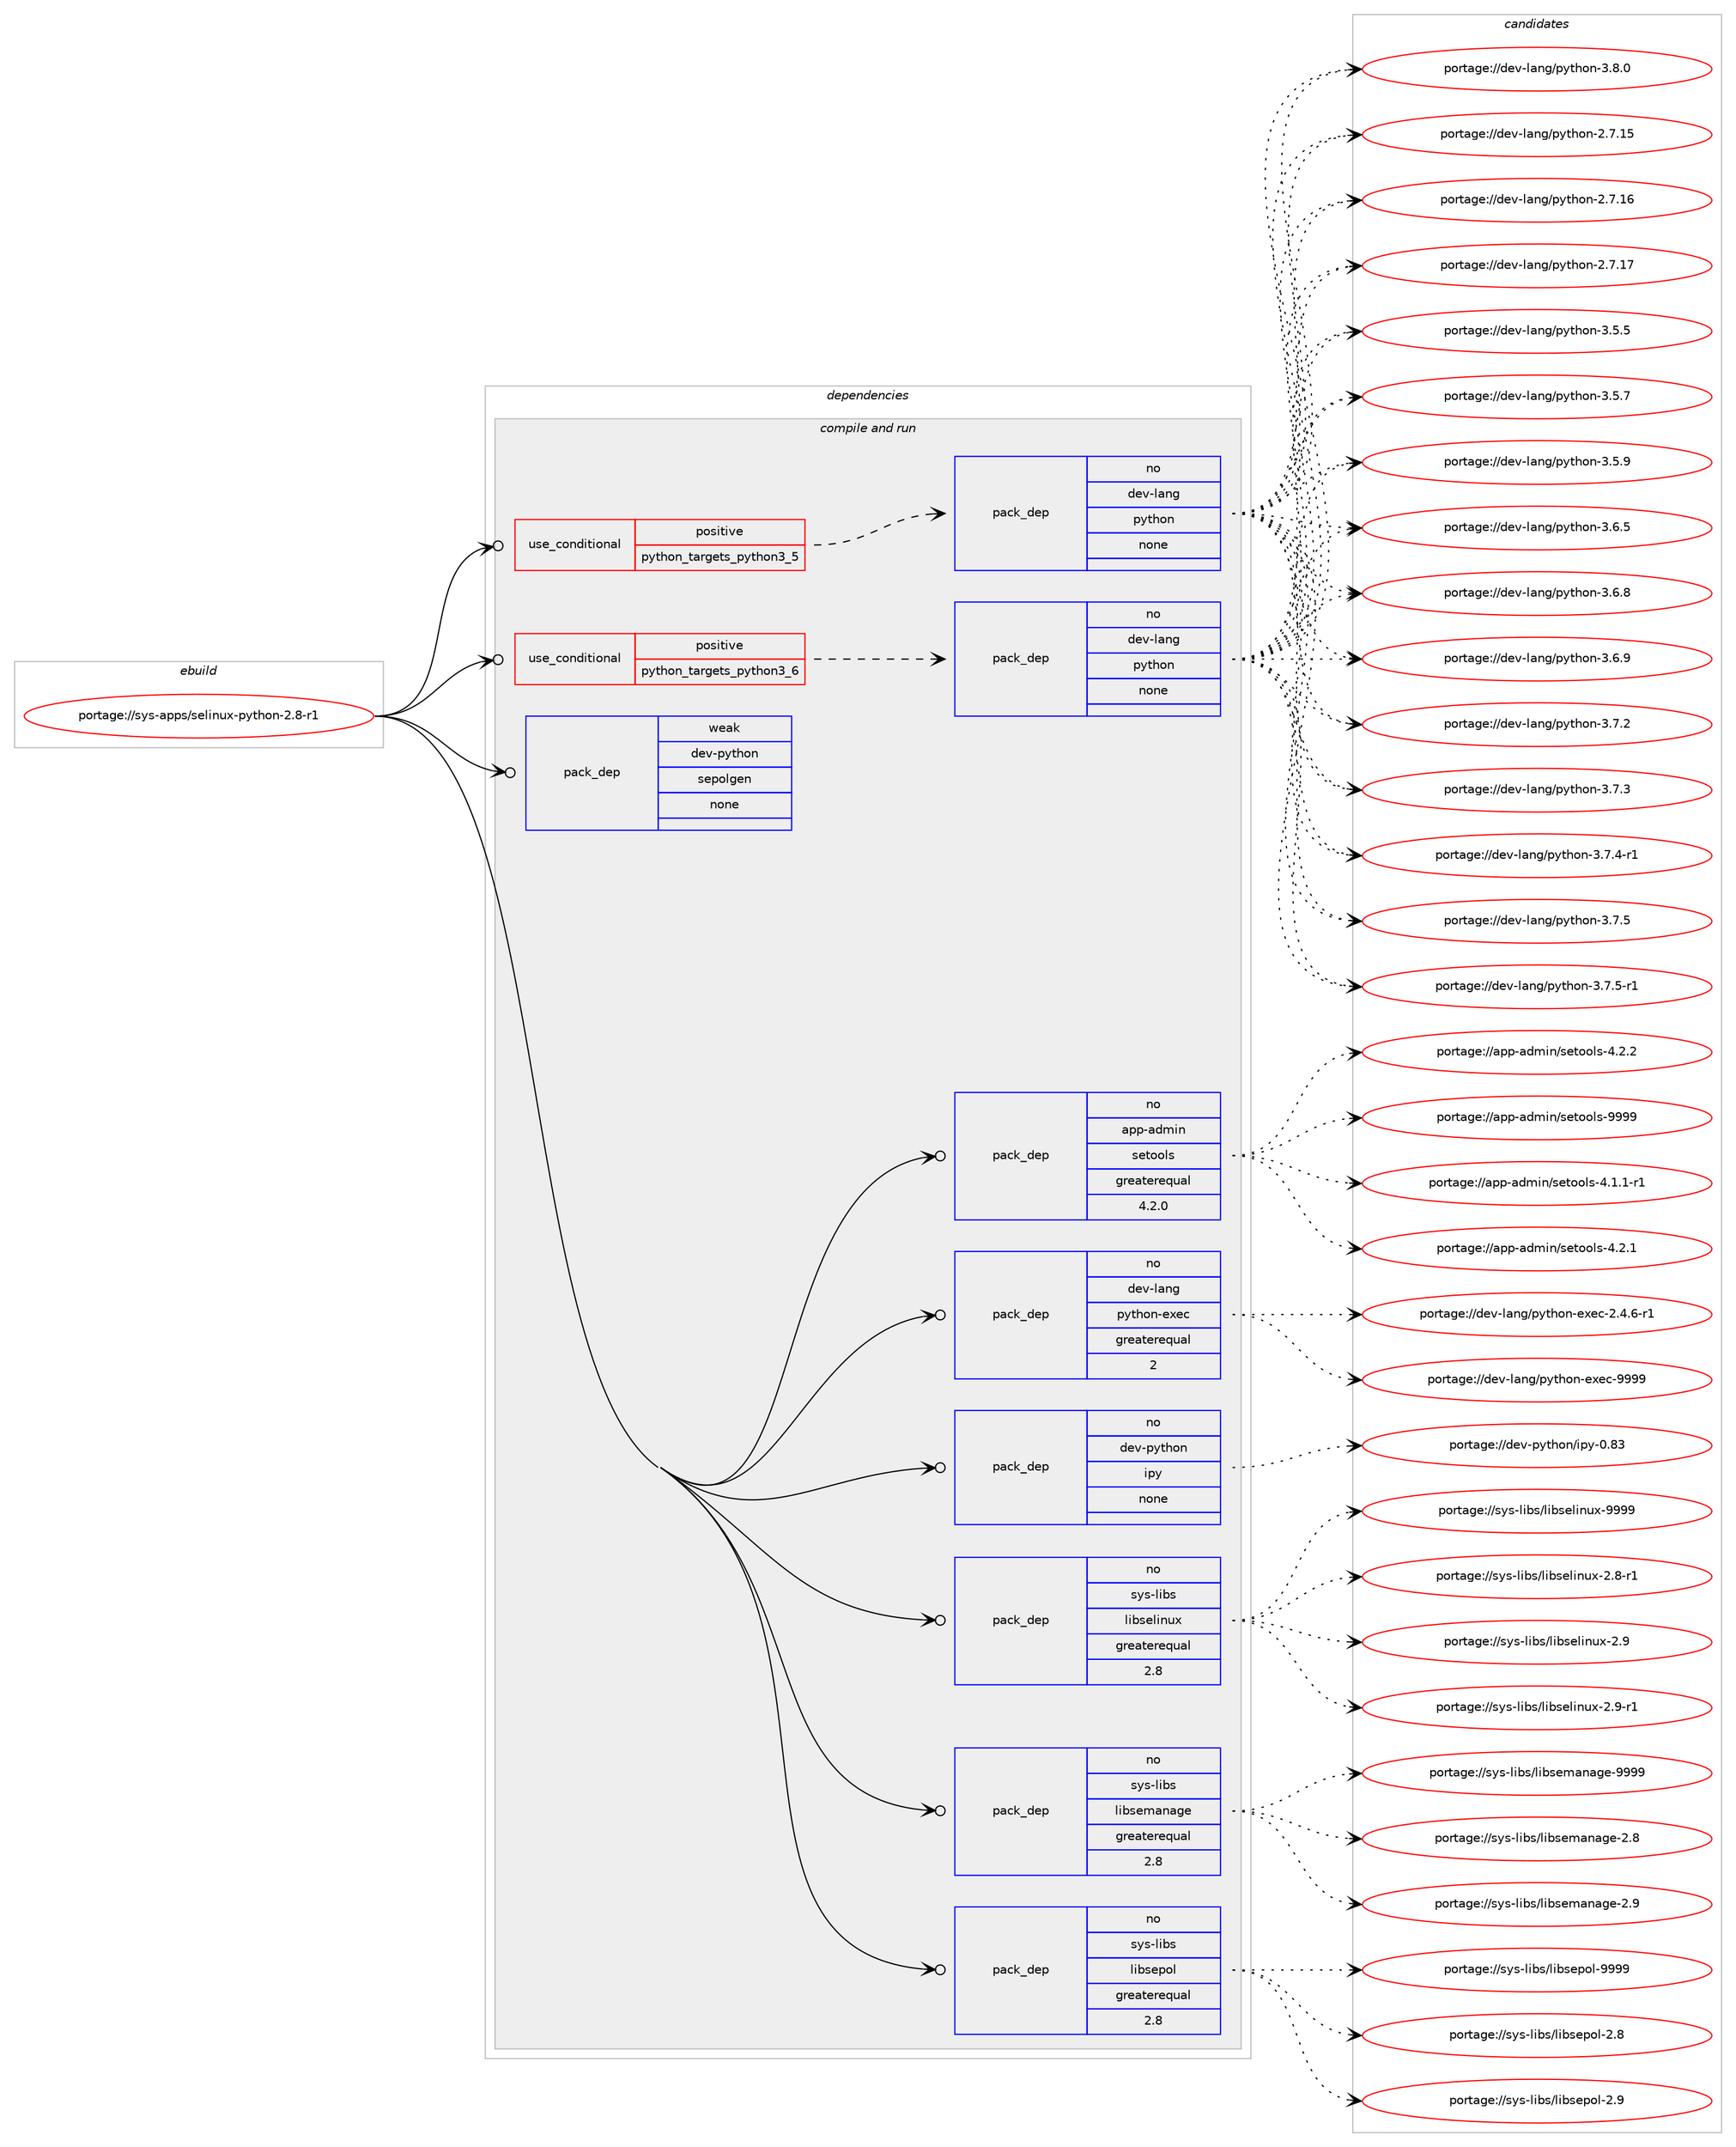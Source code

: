 digraph prolog {

# *************
# Graph options
# *************

newrank=true;
concentrate=true;
compound=true;
graph [rankdir=LR,fontname=Helvetica,fontsize=10,ranksep=1.5];#, ranksep=2.5, nodesep=0.2];
edge  [arrowhead=vee];
node  [fontname=Helvetica,fontsize=10];

# **********
# The ebuild
# **********

subgraph cluster_leftcol {
color=gray;
rank=same;
label=<<i>ebuild</i>>;
id [label="portage://sys-apps/selinux-python-2.8-r1", color=red, width=4, href="../sys-apps/selinux-python-2.8-r1.svg"];
}

# ****************
# The dependencies
# ****************

subgraph cluster_midcol {
color=gray;
label=<<i>dependencies</i>>;
subgraph cluster_compile {
fillcolor="#eeeeee";
style=filled;
label=<<i>compile</i>>;
}
subgraph cluster_compileandrun {
fillcolor="#eeeeee";
style=filled;
label=<<i>compile and run</i>>;
subgraph cond100007 {
dependency411003 [label=<<TABLE BORDER="0" CELLBORDER="1" CELLSPACING="0" CELLPADDING="4"><TR><TD ROWSPAN="3" CELLPADDING="10">use_conditional</TD></TR><TR><TD>positive</TD></TR><TR><TD>python_targets_python3_5</TD></TR></TABLE>>, shape=none, color=red];
subgraph pack304134 {
dependency411004 [label=<<TABLE BORDER="0" CELLBORDER="1" CELLSPACING="0" CELLPADDING="4" WIDTH="220"><TR><TD ROWSPAN="6" CELLPADDING="30">pack_dep</TD></TR><TR><TD WIDTH="110">no</TD></TR><TR><TD>dev-lang</TD></TR><TR><TD>python</TD></TR><TR><TD>none</TD></TR><TR><TD></TD></TR></TABLE>>, shape=none, color=blue];
}
dependency411003:e -> dependency411004:w [weight=20,style="dashed",arrowhead="vee"];
}
id:e -> dependency411003:w [weight=20,style="solid",arrowhead="odotvee"];
subgraph cond100008 {
dependency411005 [label=<<TABLE BORDER="0" CELLBORDER="1" CELLSPACING="0" CELLPADDING="4"><TR><TD ROWSPAN="3" CELLPADDING="10">use_conditional</TD></TR><TR><TD>positive</TD></TR><TR><TD>python_targets_python3_6</TD></TR></TABLE>>, shape=none, color=red];
subgraph pack304135 {
dependency411006 [label=<<TABLE BORDER="0" CELLBORDER="1" CELLSPACING="0" CELLPADDING="4" WIDTH="220"><TR><TD ROWSPAN="6" CELLPADDING="30">pack_dep</TD></TR><TR><TD WIDTH="110">no</TD></TR><TR><TD>dev-lang</TD></TR><TR><TD>python</TD></TR><TR><TD>none</TD></TR><TR><TD></TD></TR></TABLE>>, shape=none, color=blue];
}
dependency411005:e -> dependency411006:w [weight=20,style="dashed",arrowhead="vee"];
}
id:e -> dependency411005:w [weight=20,style="solid",arrowhead="odotvee"];
subgraph pack304136 {
dependency411007 [label=<<TABLE BORDER="0" CELLBORDER="1" CELLSPACING="0" CELLPADDING="4" WIDTH="220"><TR><TD ROWSPAN="6" CELLPADDING="30">pack_dep</TD></TR><TR><TD WIDTH="110">no</TD></TR><TR><TD>app-admin</TD></TR><TR><TD>setools</TD></TR><TR><TD>greaterequal</TD></TR><TR><TD>4.2.0</TD></TR></TABLE>>, shape=none, color=blue];
}
id:e -> dependency411007:w [weight=20,style="solid",arrowhead="odotvee"];
subgraph pack304137 {
dependency411008 [label=<<TABLE BORDER="0" CELLBORDER="1" CELLSPACING="0" CELLPADDING="4" WIDTH="220"><TR><TD ROWSPAN="6" CELLPADDING="30">pack_dep</TD></TR><TR><TD WIDTH="110">no</TD></TR><TR><TD>dev-lang</TD></TR><TR><TD>python-exec</TD></TR><TR><TD>greaterequal</TD></TR><TR><TD>2</TD></TR></TABLE>>, shape=none, color=blue];
}
id:e -> dependency411008:w [weight=20,style="solid",arrowhead="odotvee"];
subgraph pack304138 {
dependency411009 [label=<<TABLE BORDER="0" CELLBORDER="1" CELLSPACING="0" CELLPADDING="4" WIDTH="220"><TR><TD ROWSPAN="6" CELLPADDING="30">pack_dep</TD></TR><TR><TD WIDTH="110">no</TD></TR><TR><TD>dev-python</TD></TR><TR><TD>ipy</TD></TR><TR><TD>none</TD></TR><TR><TD></TD></TR></TABLE>>, shape=none, color=blue];
}
id:e -> dependency411009:w [weight=20,style="solid",arrowhead="odotvee"];
subgraph pack304139 {
dependency411010 [label=<<TABLE BORDER="0" CELLBORDER="1" CELLSPACING="0" CELLPADDING="4" WIDTH="220"><TR><TD ROWSPAN="6" CELLPADDING="30">pack_dep</TD></TR><TR><TD WIDTH="110">no</TD></TR><TR><TD>sys-libs</TD></TR><TR><TD>libselinux</TD></TR><TR><TD>greaterequal</TD></TR><TR><TD>2.8</TD></TR></TABLE>>, shape=none, color=blue];
}
id:e -> dependency411010:w [weight=20,style="solid",arrowhead="odotvee"];
subgraph pack304140 {
dependency411011 [label=<<TABLE BORDER="0" CELLBORDER="1" CELLSPACING="0" CELLPADDING="4" WIDTH="220"><TR><TD ROWSPAN="6" CELLPADDING="30">pack_dep</TD></TR><TR><TD WIDTH="110">no</TD></TR><TR><TD>sys-libs</TD></TR><TR><TD>libsemanage</TD></TR><TR><TD>greaterequal</TD></TR><TR><TD>2.8</TD></TR></TABLE>>, shape=none, color=blue];
}
id:e -> dependency411011:w [weight=20,style="solid",arrowhead="odotvee"];
subgraph pack304141 {
dependency411012 [label=<<TABLE BORDER="0" CELLBORDER="1" CELLSPACING="0" CELLPADDING="4" WIDTH="220"><TR><TD ROWSPAN="6" CELLPADDING="30">pack_dep</TD></TR><TR><TD WIDTH="110">no</TD></TR><TR><TD>sys-libs</TD></TR><TR><TD>libsepol</TD></TR><TR><TD>greaterequal</TD></TR><TR><TD>2.8</TD></TR></TABLE>>, shape=none, color=blue];
}
id:e -> dependency411012:w [weight=20,style="solid",arrowhead="odotvee"];
subgraph pack304142 {
dependency411013 [label=<<TABLE BORDER="0" CELLBORDER="1" CELLSPACING="0" CELLPADDING="4" WIDTH="220"><TR><TD ROWSPAN="6" CELLPADDING="30">pack_dep</TD></TR><TR><TD WIDTH="110">weak</TD></TR><TR><TD>dev-python</TD></TR><TR><TD>sepolgen</TD></TR><TR><TD>none</TD></TR><TR><TD></TD></TR></TABLE>>, shape=none, color=blue];
}
id:e -> dependency411013:w [weight=20,style="solid",arrowhead="odotvee"];
}
subgraph cluster_run {
fillcolor="#eeeeee";
style=filled;
label=<<i>run</i>>;
}
}

# **************
# The candidates
# **************

subgraph cluster_choices {
rank=same;
color=gray;
label=<<i>candidates</i>>;

subgraph choice304134 {
color=black;
nodesep=1;
choiceportage10010111845108971101034711212111610411111045504655464953 [label="portage://dev-lang/python-2.7.15", color=red, width=4,href="../dev-lang/python-2.7.15.svg"];
choiceportage10010111845108971101034711212111610411111045504655464954 [label="portage://dev-lang/python-2.7.16", color=red, width=4,href="../dev-lang/python-2.7.16.svg"];
choiceportage10010111845108971101034711212111610411111045504655464955 [label="portage://dev-lang/python-2.7.17", color=red, width=4,href="../dev-lang/python-2.7.17.svg"];
choiceportage100101118451089711010347112121116104111110455146534653 [label="portage://dev-lang/python-3.5.5", color=red, width=4,href="../dev-lang/python-3.5.5.svg"];
choiceportage100101118451089711010347112121116104111110455146534655 [label="portage://dev-lang/python-3.5.7", color=red, width=4,href="../dev-lang/python-3.5.7.svg"];
choiceportage100101118451089711010347112121116104111110455146534657 [label="portage://dev-lang/python-3.5.9", color=red, width=4,href="../dev-lang/python-3.5.9.svg"];
choiceportage100101118451089711010347112121116104111110455146544653 [label="portage://dev-lang/python-3.6.5", color=red, width=4,href="../dev-lang/python-3.6.5.svg"];
choiceportage100101118451089711010347112121116104111110455146544656 [label="portage://dev-lang/python-3.6.8", color=red, width=4,href="../dev-lang/python-3.6.8.svg"];
choiceportage100101118451089711010347112121116104111110455146544657 [label="portage://dev-lang/python-3.6.9", color=red, width=4,href="../dev-lang/python-3.6.9.svg"];
choiceportage100101118451089711010347112121116104111110455146554650 [label="portage://dev-lang/python-3.7.2", color=red, width=4,href="../dev-lang/python-3.7.2.svg"];
choiceportage100101118451089711010347112121116104111110455146554651 [label="portage://dev-lang/python-3.7.3", color=red, width=4,href="../dev-lang/python-3.7.3.svg"];
choiceportage1001011184510897110103471121211161041111104551465546524511449 [label="portage://dev-lang/python-3.7.4-r1", color=red, width=4,href="../dev-lang/python-3.7.4-r1.svg"];
choiceportage100101118451089711010347112121116104111110455146554653 [label="portage://dev-lang/python-3.7.5", color=red, width=4,href="../dev-lang/python-3.7.5.svg"];
choiceportage1001011184510897110103471121211161041111104551465546534511449 [label="portage://dev-lang/python-3.7.5-r1", color=red, width=4,href="../dev-lang/python-3.7.5-r1.svg"];
choiceportage100101118451089711010347112121116104111110455146564648 [label="portage://dev-lang/python-3.8.0", color=red, width=4,href="../dev-lang/python-3.8.0.svg"];
dependency411004:e -> choiceportage10010111845108971101034711212111610411111045504655464953:w [style=dotted,weight="100"];
dependency411004:e -> choiceportage10010111845108971101034711212111610411111045504655464954:w [style=dotted,weight="100"];
dependency411004:e -> choiceportage10010111845108971101034711212111610411111045504655464955:w [style=dotted,weight="100"];
dependency411004:e -> choiceportage100101118451089711010347112121116104111110455146534653:w [style=dotted,weight="100"];
dependency411004:e -> choiceportage100101118451089711010347112121116104111110455146534655:w [style=dotted,weight="100"];
dependency411004:e -> choiceportage100101118451089711010347112121116104111110455146534657:w [style=dotted,weight="100"];
dependency411004:e -> choiceportage100101118451089711010347112121116104111110455146544653:w [style=dotted,weight="100"];
dependency411004:e -> choiceportage100101118451089711010347112121116104111110455146544656:w [style=dotted,weight="100"];
dependency411004:e -> choiceportage100101118451089711010347112121116104111110455146544657:w [style=dotted,weight="100"];
dependency411004:e -> choiceportage100101118451089711010347112121116104111110455146554650:w [style=dotted,weight="100"];
dependency411004:e -> choiceportage100101118451089711010347112121116104111110455146554651:w [style=dotted,weight="100"];
dependency411004:e -> choiceportage1001011184510897110103471121211161041111104551465546524511449:w [style=dotted,weight="100"];
dependency411004:e -> choiceportage100101118451089711010347112121116104111110455146554653:w [style=dotted,weight="100"];
dependency411004:e -> choiceportage1001011184510897110103471121211161041111104551465546534511449:w [style=dotted,weight="100"];
dependency411004:e -> choiceportage100101118451089711010347112121116104111110455146564648:w [style=dotted,weight="100"];
}
subgraph choice304135 {
color=black;
nodesep=1;
choiceportage10010111845108971101034711212111610411111045504655464953 [label="portage://dev-lang/python-2.7.15", color=red, width=4,href="../dev-lang/python-2.7.15.svg"];
choiceportage10010111845108971101034711212111610411111045504655464954 [label="portage://dev-lang/python-2.7.16", color=red, width=4,href="../dev-lang/python-2.7.16.svg"];
choiceportage10010111845108971101034711212111610411111045504655464955 [label="portage://dev-lang/python-2.7.17", color=red, width=4,href="../dev-lang/python-2.7.17.svg"];
choiceportage100101118451089711010347112121116104111110455146534653 [label="portage://dev-lang/python-3.5.5", color=red, width=4,href="../dev-lang/python-3.5.5.svg"];
choiceportage100101118451089711010347112121116104111110455146534655 [label="portage://dev-lang/python-3.5.7", color=red, width=4,href="../dev-lang/python-3.5.7.svg"];
choiceportage100101118451089711010347112121116104111110455146534657 [label="portage://dev-lang/python-3.5.9", color=red, width=4,href="../dev-lang/python-3.5.9.svg"];
choiceportage100101118451089711010347112121116104111110455146544653 [label="portage://dev-lang/python-3.6.5", color=red, width=4,href="../dev-lang/python-3.6.5.svg"];
choiceportage100101118451089711010347112121116104111110455146544656 [label="portage://dev-lang/python-3.6.8", color=red, width=4,href="../dev-lang/python-3.6.8.svg"];
choiceportage100101118451089711010347112121116104111110455146544657 [label="portage://dev-lang/python-3.6.9", color=red, width=4,href="../dev-lang/python-3.6.9.svg"];
choiceportage100101118451089711010347112121116104111110455146554650 [label="portage://dev-lang/python-3.7.2", color=red, width=4,href="../dev-lang/python-3.7.2.svg"];
choiceportage100101118451089711010347112121116104111110455146554651 [label="portage://dev-lang/python-3.7.3", color=red, width=4,href="../dev-lang/python-3.7.3.svg"];
choiceportage1001011184510897110103471121211161041111104551465546524511449 [label="portage://dev-lang/python-3.7.4-r1", color=red, width=4,href="../dev-lang/python-3.7.4-r1.svg"];
choiceportage100101118451089711010347112121116104111110455146554653 [label="portage://dev-lang/python-3.7.5", color=red, width=4,href="../dev-lang/python-3.7.5.svg"];
choiceportage1001011184510897110103471121211161041111104551465546534511449 [label="portage://dev-lang/python-3.7.5-r1", color=red, width=4,href="../dev-lang/python-3.7.5-r1.svg"];
choiceportage100101118451089711010347112121116104111110455146564648 [label="portage://dev-lang/python-3.8.0", color=red, width=4,href="../dev-lang/python-3.8.0.svg"];
dependency411006:e -> choiceportage10010111845108971101034711212111610411111045504655464953:w [style=dotted,weight="100"];
dependency411006:e -> choiceportage10010111845108971101034711212111610411111045504655464954:w [style=dotted,weight="100"];
dependency411006:e -> choiceportage10010111845108971101034711212111610411111045504655464955:w [style=dotted,weight="100"];
dependency411006:e -> choiceportage100101118451089711010347112121116104111110455146534653:w [style=dotted,weight="100"];
dependency411006:e -> choiceportage100101118451089711010347112121116104111110455146534655:w [style=dotted,weight="100"];
dependency411006:e -> choiceportage100101118451089711010347112121116104111110455146534657:w [style=dotted,weight="100"];
dependency411006:e -> choiceportage100101118451089711010347112121116104111110455146544653:w [style=dotted,weight="100"];
dependency411006:e -> choiceportage100101118451089711010347112121116104111110455146544656:w [style=dotted,weight="100"];
dependency411006:e -> choiceportage100101118451089711010347112121116104111110455146544657:w [style=dotted,weight="100"];
dependency411006:e -> choiceportage100101118451089711010347112121116104111110455146554650:w [style=dotted,weight="100"];
dependency411006:e -> choiceportage100101118451089711010347112121116104111110455146554651:w [style=dotted,weight="100"];
dependency411006:e -> choiceportage1001011184510897110103471121211161041111104551465546524511449:w [style=dotted,weight="100"];
dependency411006:e -> choiceportage100101118451089711010347112121116104111110455146554653:w [style=dotted,weight="100"];
dependency411006:e -> choiceportage1001011184510897110103471121211161041111104551465546534511449:w [style=dotted,weight="100"];
dependency411006:e -> choiceportage100101118451089711010347112121116104111110455146564648:w [style=dotted,weight="100"];
}
subgraph choice304136 {
color=black;
nodesep=1;
choiceportage971121124597100109105110471151011161111111081154552464946494511449 [label="portage://app-admin/setools-4.1.1-r1", color=red, width=4,href="../app-admin/setools-4.1.1-r1.svg"];
choiceportage97112112459710010910511047115101116111111108115455246504649 [label="portage://app-admin/setools-4.2.1", color=red, width=4,href="../app-admin/setools-4.2.1.svg"];
choiceportage97112112459710010910511047115101116111111108115455246504650 [label="portage://app-admin/setools-4.2.2", color=red, width=4,href="../app-admin/setools-4.2.2.svg"];
choiceportage971121124597100109105110471151011161111111081154557575757 [label="portage://app-admin/setools-9999", color=red, width=4,href="../app-admin/setools-9999.svg"];
dependency411007:e -> choiceportage971121124597100109105110471151011161111111081154552464946494511449:w [style=dotted,weight="100"];
dependency411007:e -> choiceportage97112112459710010910511047115101116111111108115455246504649:w [style=dotted,weight="100"];
dependency411007:e -> choiceportage97112112459710010910511047115101116111111108115455246504650:w [style=dotted,weight="100"];
dependency411007:e -> choiceportage971121124597100109105110471151011161111111081154557575757:w [style=dotted,weight="100"];
}
subgraph choice304137 {
color=black;
nodesep=1;
choiceportage10010111845108971101034711212111610411111045101120101994550465246544511449 [label="portage://dev-lang/python-exec-2.4.6-r1", color=red, width=4,href="../dev-lang/python-exec-2.4.6-r1.svg"];
choiceportage10010111845108971101034711212111610411111045101120101994557575757 [label="portage://dev-lang/python-exec-9999", color=red, width=4,href="../dev-lang/python-exec-9999.svg"];
dependency411008:e -> choiceportage10010111845108971101034711212111610411111045101120101994550465246544511449:w [style=dotted,weight="100"];
dependency411008:e -> choiceportage10010111845108971101034711212111610411111045101120101994557575757:w [style=dotted,weight="100"];
}
subgraph choice304138 {
color=black;
nodesep=1;
choiceportage10010111845112121116104111110471051121214548465651 [label="portage://dev-python/ipy-0.83", color=red, width=4,href="../dev-python/ipy-0.83.svg"];
dependency411009:e -> choiceportage10010111845112121116104111110471051121214548465651:w [style=dotted,weight="100"];
}
subgraph choice304139 {
color=black;
nodesep=1;
choiceportage11512111545108105981154710810598115101108105110117120455046564511449 [label="portage://sys-libs/libselinux-2.8-r1", color=red, width=4,href="../sys-libs/libselinux-2.8-r1.svg"];
choiceportage1151211154510810598115471081059811510110810511011712045504657 [label="portage://sys-libs/libselinux-2.9", color=red, width=4,href="../sys-libs/libselinux-2.9.svg"];
choiceportage11512111545108105981154710810598115101108105110117120455046574511449 [label="portage://sys-libs/libselinux-2.9-r1", color=red, width=4,href="../sys-libs/libselinux-2.9-r1.svg"];
choiceportage115121115451081059811547108105981151011081051101171204557575757 [label="portage://sys-libs/libselinux-9999", color=red, width=4,href="../sys-libs/libselinux-9999.svg"];
dependency411010:e -> choiceportage11512111545108105981154710810598115101108105110117120455046564511449:w [style=dotted,weight="100"];
dependency411010:e -> choiceportage1151211154510810598115471081059811510110810511011712045504657:w [style=dotted,weight="100"];
dependency411010:e -> choiceportage11512111545108105981154710810598115101108105110117120455046574511449:w [style=dotted,weight="100"];
dependency411010:e -> choiceportage115121115451081059811547108105981151011081051101171204557575757:w [style=dotted,weight="100"];
}
subgraph choice304140 {
color=black;
nodesep=1;
choiceportage11512111545108105981154710810598115101109971109710310145504656 [label="portage://sys-libs/libsemanage-2.8", color=red, width=4,href="../sys-libs/libsemanage-2.8.svg"];
choiceportage11512111545108105981154710810598115101109971109710310145504657 [label="portage://sys-libs/libsemanage-2.9", color=red, width=4,href="../sys-libs/libsemanage-2.9.svg"];
choiceportage1151211154510810598115471081059811510110997110971031014557575757 [label="portage://sys-libs/libsemanage-9999", color=red, width=4,href="../sys-libs/libsemanage-9999.svg"];
dependency411011:e -> choiceportage11512111545108105981154710810598115101109971109710310145504656:w [style=dotted,weight="100"];
dependency411011:e -> choiceportage11512111545108105981154710810598115101109971109710310145504657:w [style=dotted,weight="100"];
dependency411011:e -> choiceportage1151211154510810598115471081059811510110997110971031014557575757:w [style=dotted,weight="100"];
}
subgraph choice304141 {
color=black;
nodesep=1;
choiceportage1151211154510810598115471081059811510111211110845504656 [label="portage://sys-libs/libsepol-2.8", color=red, width=4,href="../sys-libs/libsepol-2.8.svg"];
choiceportage1151211154510810598115471081059811510111211110845504657 [label="portage://sys-libs/libsepol-2.9", color=red, width=4,href="../sys-libs/libsepol-2.9.svg"];
choiceportage115121115451081059811547108105981151011121111084557575757 [label="portage://sys-libs/libsepol-9999", color=red, width=4,href="../sys-libs/libsepol-9999.svg"];
dependency411012:e -> choiceportage1151211154510810598115471081059811510111211110845504656:w [style=dotted,weight="100"];
dependency411012:e -> choiceportage1151211154510810598115471081059811510111211110845504657:w [style=dotted,weight="100"];
dependency411012:e -> choiceportage115121115451081059811547108105981151011121111084557575757:w [style=dotted,weight="100"];
}
subgraph choice304142 {
color=black;
nodesep=1;
}
}

}
